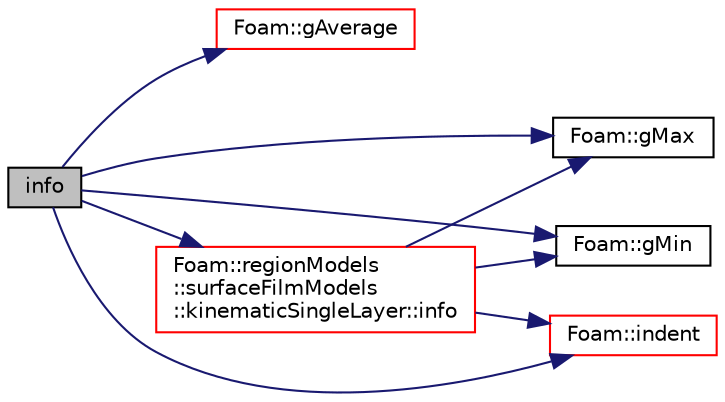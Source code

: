 digraph "info"
{
  bgcolor="transparent";
  edge [fontname="Helvetica",fontsize="10",labelfontname="Helvetica",labelfontsize="10"];
  node [fontname="Helvetica",fontsize="10",shape=record];
  rankdir="LR";
  Node3009 [label="info",height=0.2,width=0.4,color="black", fillcolor="grey75", style="filled", fontcolor="black"];
  Node3009 -> Node3010 [color="midnightblue",fontsize="10",style="solid",fontname="Helvetica"];
  Node3010 [label="Foam::gAverage",height=0.2,width=0.4,color="red",URL="$a21851.html#ab45e56189711a2e5cdd381a0e2b6cc5c"];
  Node3009 -> Node3032 [color="midnightblue",fontsize="10",style="solid",fontname="Helvetica"];
  Node3032 [label="Foam::gMax",height=0.2,width=0.4,color="black",URL="$a21851.html#ae8d631fb8e841947408bb711abfb1e67"];
  Node3009 -> Node3033 [color="midnightblue",fontsize="10",style="solid",fontname="Helvetica"];
  Node3033 [label="Foam::gMin",height=0.2,width=0.4,color="black",URL="$a21851.html#aca330ee6cfe7d602300dbc5905f8c9f6"];
  Node3009 -> Node3034 [color="midnightblue",fontsize="10",style="solid",fontname="Helvetica"];
  Node3034 [label="Foam::indent",height=0.2,width=0.4,color="red",URL="$a21851.html#ae297c57ea5b952a8bc9e4f30f7ea8701",tooltip="Indent stream. "];
  Node3009 -> Node3036 [color="midnightblue",fontsize="10",style="solid",fontname="Helvetica"];
  Node3036 [label="Foam::regionModels\l::surfaceFilmModels\l::kinematicSingleLayer::info",height=0.2,width=0.4,color="red",URL="$a30117.html#ac1b66fe77173de9e5e8542b2823d6071",tooltip="Provide some feedback. "];
  Node3036 -> Node3032 [color="midnightblue",fontsize="10",style="solid",fontname="Helvetica"];
  Node3036 -> Node3033 [color="midnightblue",fontsize="10",style="solid",fontname="Helvetica"];
  Node3036 -> Node3034 [color="midnightblue",fontsize="10",style="solid",fontname="Helvetica"];
}

